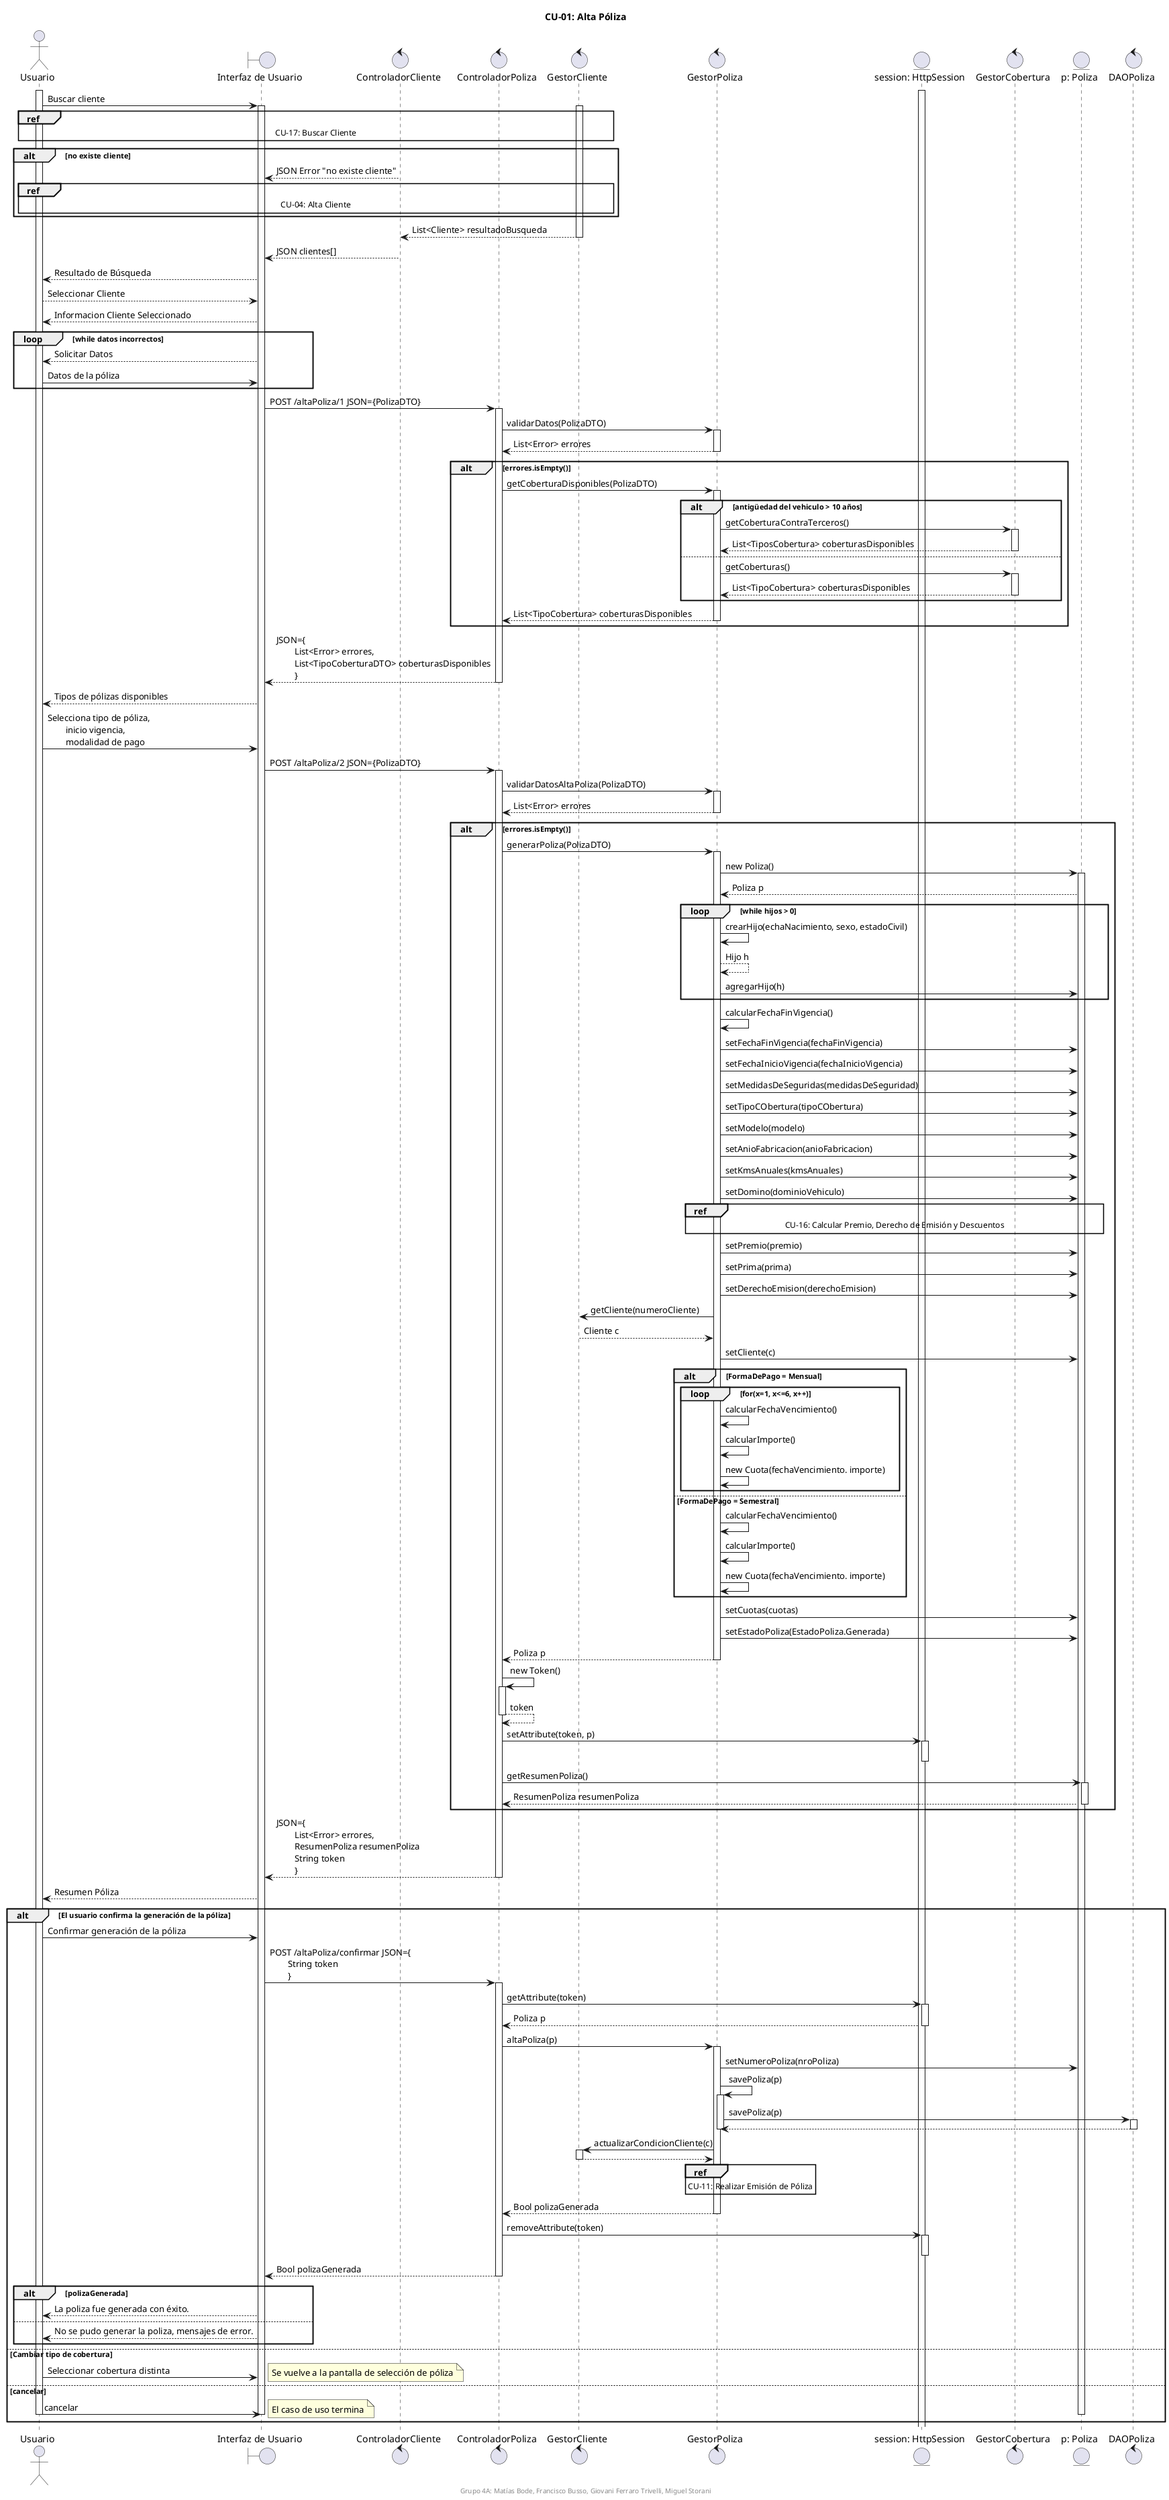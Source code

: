 @startuml

title CU-01: Alta Póliza
center footer Grupo 4A: Matías Bode, Francisco Busso, Giovani Ferraro Trivelli, Miguel Storani

actor Usuario
boundary "Interfaz de Usuario" as GUI
control ControladorCliente as CC
control ControladorPoliza as CP


Control GestorCliente as GC
Control GestorPoliza as GP
entity "session: HttpSession" as session
control GestorCobertura as GCobertura
entity "p: Poliza" as Poliza
Control DAOPoliza as DP


activate Usuario
activate session

Usuario -> GUI: Buscar cliente
activate GUI


ref over CC, GC, GUI, Usuario
    CU-17: Buscar Cliente
end ref

activate GC

alt no existe cliente
    GUI <-- CC : JSON Error "no existe cliente"
    ref over Usuario, GC
        CU-04: Alta Cliente
    end ref
end alt


CC <-- GC : List<Cliente> resultadoBusqueda
deactivate GC
GUI <-- CC : JSON clientes[]
deactivate CC
Usuario <-- GUI : Resultado de Búsqueda

Usuario --> GUI : Seleccionar Cliente
GUI --> Usuario : Informacion Cliente Seleccionado

loop while datos incorrectos
    Usuario <-- GUI : Solicitar Datos
    Usuario -> GUI : Datos de la póliza
end loop

GUI -> CP : POST /altaPoliza/1 JSON={PolizaDTO}
activate CP
CP -> GP : validarDatos(PolizaDTO)
activate GP
GP --> CP : List<Error> errores
deactivate GP
alt errores.isEmpty()
    CP -> GP : getCoberturaDisponibles(PolizaDTO)
    activate GP
    alt antigüedad del vehiculo > 10 años
        GP -> GCobertura : getCoberturaContraTerceros()
        activate GCobertura
        GCobertura --> GP : List<TiposCobertura> coberturasDisponibles
        deactivate GCobertura
    else
        GP -> GCobertura : getCoberturas()
        activate GCobertura
        GCobertura --> GP : List<TipoCobertura> coberturasDisponibles
        deactivate GCobertura
    end alt
    GP --> CP : List<TipoCobertura> coberturasDisponibles
    deactivate GP
end alt

CP -->GUI : JSON={\n\tList<Error> errores,\n\tList<TipoCoberturaDTO> coberturasDisponibles\n\t}
deactivate CP

GUI --> Usuario : Tipos de pólizas disponibles
Usuario -> GUI : Selecciona tipo de póliza,\n\tinicio vigencia,\n\tmodalidad de pago

GUI -> CP : POST /altaPoliza/2 JSON={PolizaDTO}
activate CP
CP -> GP : validarDatosAltaPoliza(PolizaDTO)
activate GP
GP --> CP : List<Error> errores
deactivate GP
alt errores.isEmpty()
    CP -> GP : generarPoliza(PolizaDTO)
        activate GP
        GP -> "Poliza p" as Poliza : new Poliza()
        activate Poliza
        GP <-- Poliza : Poliza p

        loop while hijos > 0
            GP -> GP : crearHijo(echaNacimiento, sexo, estadoCivil)
            GP --> GP : Hijo h
            GP -> Poliza : agregarHijo(h)
        end
        GP -> GP : calcularFechaFinVigencia()
        GP -> Poliza: setFechaFinVigencia(fechaFinVigencia)
        GP -> Poliza: setFechaInicioVigencia(fechaInicioVigencia)
        GP -> Poliza: setMedidasDeSeguridas(medidasDeSeguridad)
        GP -> Poliza: setTipoCObertura(tipoCObertura)
        GP -> Poliza: setModelo(modelo)
        GP -> Poliza: setAnioFabricacion(anioFabricacion)
        GP -> Poliza: setKmsAnuales(kmsAnuales)
        GP -> Poliza: setDomino(dominioVehiculo)
        ref over GP, Poliza
            CU-16: Calcular Premio, Derecho de Emisión y Descuentos
        end ref
        GP -> Poliza: setPremio(premio)
        GP -> Poliza: setPrima(prima)
        GP -> Poliza: setDerechoEmision(derechoEmision)


        GP -> GC : getCliente(numeroCliente)
        GC --> GP : Cliente c
        GP -> Poliza : setCliente(c)

        alt FormaDePago = Mensual
            loop for(x=1, x<=6, x++)
                GP -> GP : calcularFechaVencimiento()
                GP -> GP : calcularImporte()
                GP -> GP : new Cuota(fechaVencimiento. importe)
            end loop
            
        else FormaDePago = Semestral
            GP -> GP : calcularFechaVencimiento()
            GP -> GP : calcularImporte()
            GP -> GP : new Cuota(fechaVencimiento. importe)
        end alt

        GP -> Poliza : setCuotas(cuotas)

        GP -> Poliza : setEstadoPoliza(EstadoPoliza.Generada)
        
        
    GP --> CP : Poliza p
    deactivate GP
    CP -> CP : new Token()
    activate CP
    CP --> CP : token
    deactivate CP
    CP -> session : setAttribute(token, p)
    activate session
    deactivate session
    CP -> Poliza : getResumenPoliza()
    activate Poliza
    Poliza --> CP : ResumenPoliza resumenPoliza
    deactivate Poliza
    deactivate GP

end alt


CP -->GUI : JSON={\n\tList<Error> errores,\n\tResumenPoliza resumenPoliza\n\tString token\n\t}
deactivate CP

Usuario <-- GUI : Resumen Póliza

alt El usuario confirma la generación de la póliza
    Usuario -> GUI : Confirmar generación de la póliza
    GUI -> CP : POST /altaPoliza/confirmar JSON={\n\tString token\n\t}
    activate CP

    CP -> session : getAttribute(token)
    activate session
    session --> CP : Poliza p 
    deactivate session

    CP -> GP : altaPoliza(p)
    activate GP
    GP -> Poliza : setNumeroPoliza(nroPoliza)

        
        GP -> GP : savePoliza(p)
        activate GP
        GP -> DP : savePoliza(p)
        activate DP
        DP --> GP
        deactivate DP
        deactivate GP
        
        GP -> GC : actualizarCondicionCliente(c)
        activate GC
        GP <-- GC
        deactivate GC
        
        ref over GP
            CU-11: Realizar Emisión de Póliza
        end ref
        GP --> CP :Bool polizaGenerada
        deactivate GP
        CP -> session : removeAttribute(token)
        activate session
        deactivate session
        CP -->GUI : Bool polizaGenerada
        deactivate CP
        alt polizaGenerada
            GUI -->Usuario :La poliza fue generada con éxito.
        else
            GUI --> Usuario :No se pudo generar la poliza, mensajes de error.
        end alt

else Cambiar tipo de cobertura
    Usuario -> GUI : Seleccionar cobertura distinta
    note right
        Se vuelve a la pantalla de selección de póliza
    end note
else cancelar
    Usuario -> GUI : cancelar
    note right
        El caso de uso termina
    end note
    deactivate Usuario
    deactivate GUI
    deactivate CC
    deactivate CP
    deactivate GC
    deactivate GP
    deactivate DP
    deactivate Poliza

end alt
    

@enduml
